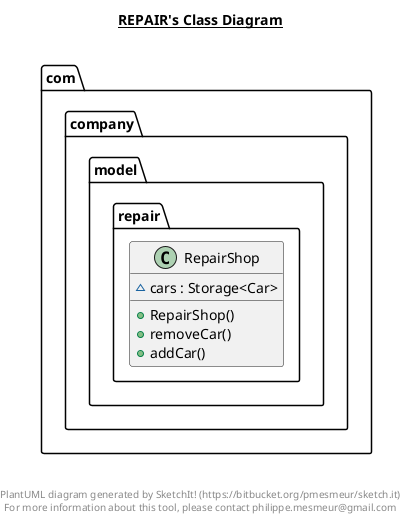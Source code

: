 @startuml

title __REPAIR's Class Diagram__\n

  package com.company.model.repair {
    class RepairShop {
        ~ cars : Storage<Car>
        + RepairShop()
        + removeCar()
        + addCar()
    }
  }
  



right footer


PlantUML diagram generated by SketchIt! (https://bitbucket.org/pmesmeur/sketch.it)
For more information about this tool, please contact philippe.mesmeur@gmail.com
endfooter

@enduml
